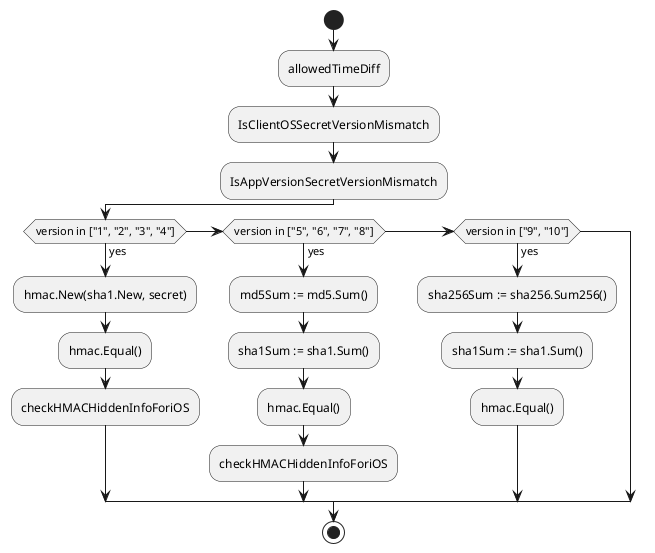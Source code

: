 @startuml
start
:allowedTimeDiff;
:IsClientOSSecretVersionMismatch;
:IsAppVersionSecretVersionMismatch;
if (version in ["1", "2", "3", "4"]) then (yes)
    :hmac.New(sha1.New, secret);
    :hmac.Equal();
    :checkHMACHiddenInfoForiOS;
elseif (version in ["5", "6", "7", "8"]) then (yes)
    :md5Sum := md5.Sum();
    :sha1Sum := sha1.Sum();
    :hmac.Equal();
    :checkHMACHiddenInfoForiOS;
elseif (version in ["9", "10"]) then (yes)
    :sha256Sum := sha256.Sum256();
    :sha1Sum := sha1.Sum();
    :hmac.Equal();
endif

stop
@enduml
